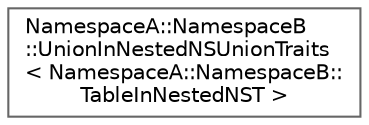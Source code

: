 digraph "Graphical Class Hierarchy"
{
 // LATEX_PDF_SIZE
  bgcolor="transparent";
  edge [fontname=Helvetica,fontsize=10,labelfontname=Helvetica,labelfontsize=10];
  node [fontname=Helvetica,fontsize=10,shape=box,height=0.2,width=0.4];
  rankdir="LR";
  Node0 [id="Node000000",label="NamespaceA::NamespaceB\l::UnionInNestedNSUnionTraits\l\< NamespaceA::NamespaceB::\lTableInNestedNST \>",height=0.2,width=0.4,color="grey40", fillcolor="white", style="filled",URL="$structNamespaceA_1_1NamespaceB_1_1UnionInNestedNSUnionTraits_3_01NamespaceA_1_1NamespaceB_1_1TableInNestedNST_01_4.html",tooltip=" "];
}
